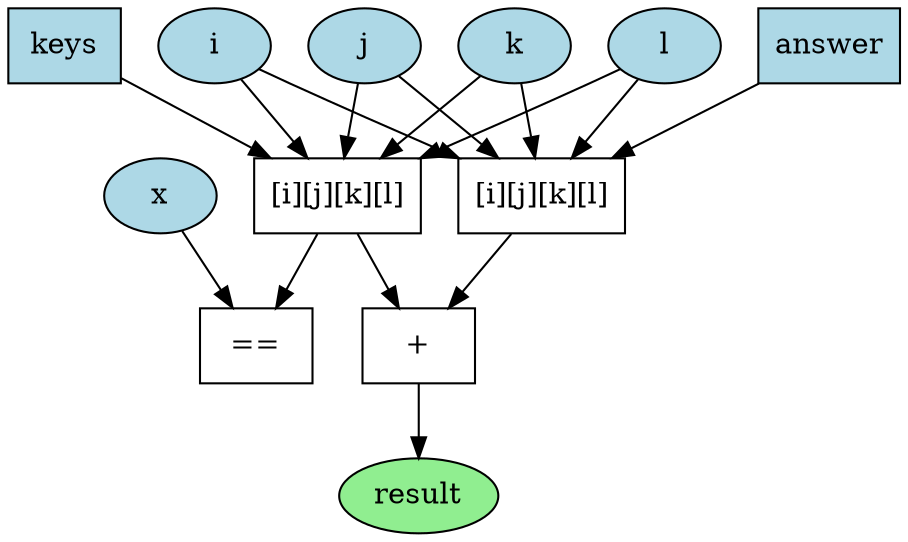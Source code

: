 digraph foo_DFG {
    node [shape=ellipse, style=filled, fillcolor=lightblue];
    i [label="i"];
    j [label="j"];
    k [label="k"];
    l [label="l"];
    x [label="x"];
    keys_array [label="keys", shape=box];
    answer_array [label="answer", shape=box];

    node [shape=box, style="", fillcolor=""];
    keys_access [label="[i][j][k][l]"];
    answer_access [label="[i][j][k][l]"];
    compare [label="=="];
    add [label="+"];

    node [shape=ellipse, style=filled, fillcolor=lightgreen];
    result [label="result"];

    i -> keys_access;
    j -> keys_access;
    k -> keys_access;
    l -> keys_access;
    keys_array -> keys_access;
    keys_access -> compare;
    x -> compare;

    i -> answer_access;
    j -> answer_access;
    k -> answer_access;
    l -> answer_access;
    answer_array -> answer_access;
    keys_access -> add;
    answer_access -> add;
    add -> result;
}